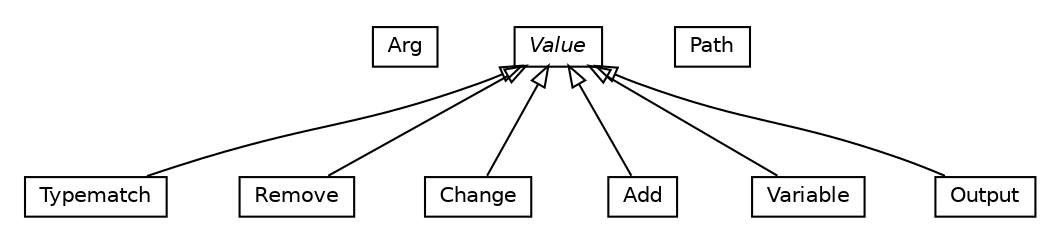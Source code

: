 #!/usr/local/bin/dot
#
# Class diagram 
# Generated by UMLGraph version R5_6-24-gf6e263 (http://www.umlgraph.org/)
#

digraph G {
	edge [fontname="Helvetica",fontsize=10,labelfontname="Helvetica",labelfontsize=10];
	node [fontname="Helvetica",fontsize=10,shape=plaintext];
	nodesep=0.25;
	ranksep=0.5;
	// org.universAAL.utilities.api.service.Arg
	c1590 [label=<<table title="org.universAAL.utilities.api.service.Arg" border="0" cellborder="1" cellspacing="0" cellpadding="2" port="p" href="./Arg.html">
		<tr><td><table border="0" cellspacing="0" cellpadding="1">
<tr><td align="center" balign="center"> Arg </td></tr>
		</table></td></tr>
		</table>>, URL="./Arg.html", fontname="Helvetica", fontcolor="black", fontsize=10.0];
	// org.universAAL.utilities.api.service.Typematch
	c1591 [label=<<table title="org.universAAL.utilities.api.service.Typematch" border="0" cellborder="1" cellspacing="0" cellpadding="2" port="p" href="./Typematch.html">
		<tr><td><table border="0" cellspacing="0" cellpadding="1">
<tr><td align="center" balign="center"> Typematch </td></tr>
		</table></td></tr>
		</table>>, URL="./Typematch.html", fontname="Helvetica", fontcolor="black", fontsize=10.0];
	// org.universAAL.utilities.api.service.Remove
	c1592 [label=<<table title="org.universAAL.utilities.api.service.Remove" border="0" cellborder="1" cellspacing="0" cellpadding="2" port="p" href="./Remove.html">
		<tr><td><table border="0" cellspacing="0" cellpadding="1">
<tr><td align="center" balign="center"> Remove </td></tr>
		</table></td></tr>
		</table>>, URL="./Remove.html", fontname="Helvetica", fontcolor="black", fontsize=10.0];
	// org.universAAL.utilities.api.service.Change
	c1593 [label=<<table title="org.universAAL.utilities.api.service.Change" border="0" cellborder="1" cellspacing="0" cellpadding="2" port="p" href="./Change.html">
		<tr><td><table border="0" cellspacing="0" cellpadding="1">
<tr><td align="center" balign="center"> Change </td></tr>
		</table></td></tr>
		</table>>, URL="./Change.html", fontname="Helvetica", fontcolor="black", fontsize=10.0];
	// org.universAAL.utilities.api.service.Add
	c1594 [label=<<table title="org.universAAL.utilities.api.service.Add" border="0" cellborder="1" cellspacing="0" cellpadding="2" port="p" href="./Add.html">
		<tr><td><table border="0" cellspacing="0" cellpadding="1">
<tr><td align="center" balign="center"> Add </td></tr>
		</table></td></tr>
		</table>>, URL="./Add.html", fontname="Helvetica", fontcolor="black", fontsize=10.0];
	// org.universAAL.utilities.api.service.Variable
	c1595 [label=<<table title="org.universAAL.utilities.api.service.Variable" border="0" cellborder="1" cellspacing="0" cellpadding="2" port="p" href="./Variable.html">
		<tr><td><table border="0" cellspacing="0" cellpadding="1">
<tr><td align="center" balign="center"> Variable </td></tr>
		</table></td></tr>
		</table>>, URL="./Variable.html", fontname="Helvetica", fontcolor="black", fontsize=10.0];
	// org.universAAL.utilities.api.service.Value
	c1596 [label=<<table title="org.universAAL.utilities.api.service.Value" border="0" cellborder="1" cellspacing="0" cellpadding="2" port="p" href="./Value.html">
		<tr><td><table border="0" cellspacing="0" cellpadding="1">
<tr><td align="center" balign="center"><font face="Helvetica-Oblique"> Value </font></td></tr>
		</table></td></tr>
		</table>>, URL="./Value.html", fontname="Helvetica", fontcolor="black", fontsize=10.0];
	// org.universAAL.utilities.api.service.Output
	c1597 [label=<<table title="org.universAAL.utilities.api.service.Output" border="0" cellborder="1" cellspacing="0" cellpadding="2" port="p" href="./Output.html">
		<tr><td><table border="0" cellspacing="0" cellpadding="1">
<tr><td align="center" balign="center"> Output </td></tr>
		</table></td></tr>
		</table>>, URL="./Output.html", fontname="Helvetica", fontcolor="black", fontsize=10.0];
	// org.universAAL.utilities.api.service.Path
	c1598 [label=<<table title="org.universAAL.utilities.api.service.Path" border="0" cellborder="1" cellspacing="0" cellpadding="2" port="p" href="./Path.html">
		<tr><td><table border="0" cellspacing="0" cellpadding="1">
<tr><td align="center" balign="center"> Path </td></tr>
		</table></td></tr>
		</table>>, URL="./Path.html", fontname="Helvetica", fontcolor="black", fontsize=10.0];
	//org.universAAL.utilities.api.service.Typematch extends org.universAAL.utilities.api.service.Value
	c1596:p -> c1591:p [dir=back,arrowtail=empty];
	//org.universAAL.utilities.api.service.Remove extends org.universAAL.utilities.api.service.Value
	c1596:p -> c1592:p [dir=back,arrowtail=empty];
	//org.universAAL.utilities.api.service.Change extends org.universAAL.utilities.api.service.Value
	c1596:p -> c1593:p [dir=back,arrowtail=empty];
	//org.universAAL.utilities.api.service.Add extends org.universAAL.utilities.api.service.Value
	c1596:p -> c1594:p [dir=back,arrowtail=empty];
	//org.universAAL.utilities.api.service.Variable extends org.universAAL.utilities.api.service.Value
	c1596:p -> c1595:p [dir=back,arrowtail=empty];
	//org.universAAL.utilities.api.service.Output extends org.universAAL.utilities.api.service.Value
	c1596:p -> c1597:p [dir=back,arrowtail=empty];
}

